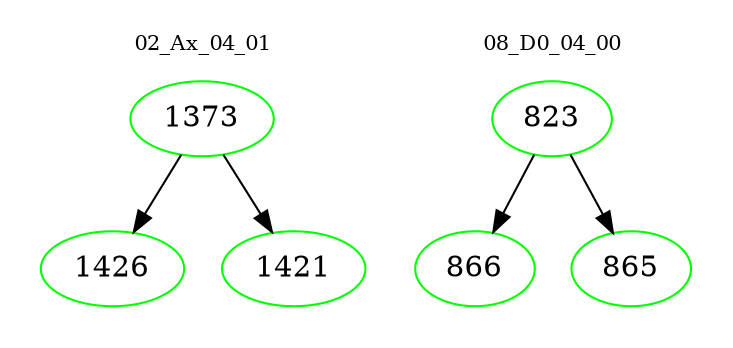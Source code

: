 digraph{
subgraph cluster_0 {
color = white
label = "02_Ax_04_01";
fontsize=10;
T0_1373 [label="1373", color="green"]
T0_1373 -> T0_1426 [color="black"]
T0_1426 [label="1426", color="green"]
T0_1373 -> T0_1421 [color="black"]
T0_1421 [label="1421", color="green"]
}
subgraph cluster_1 {
color = white
label = "08_D0_04_00";
fontsize=10;
T1_823 [label="823", color="green"]
T1_823 -> T1_866 [color="black"]
T1_866 [label="866", color="green"]
T1_823 -> T1_865 [color="black"]
T1_865 [label="865", color="green"]
}
}
